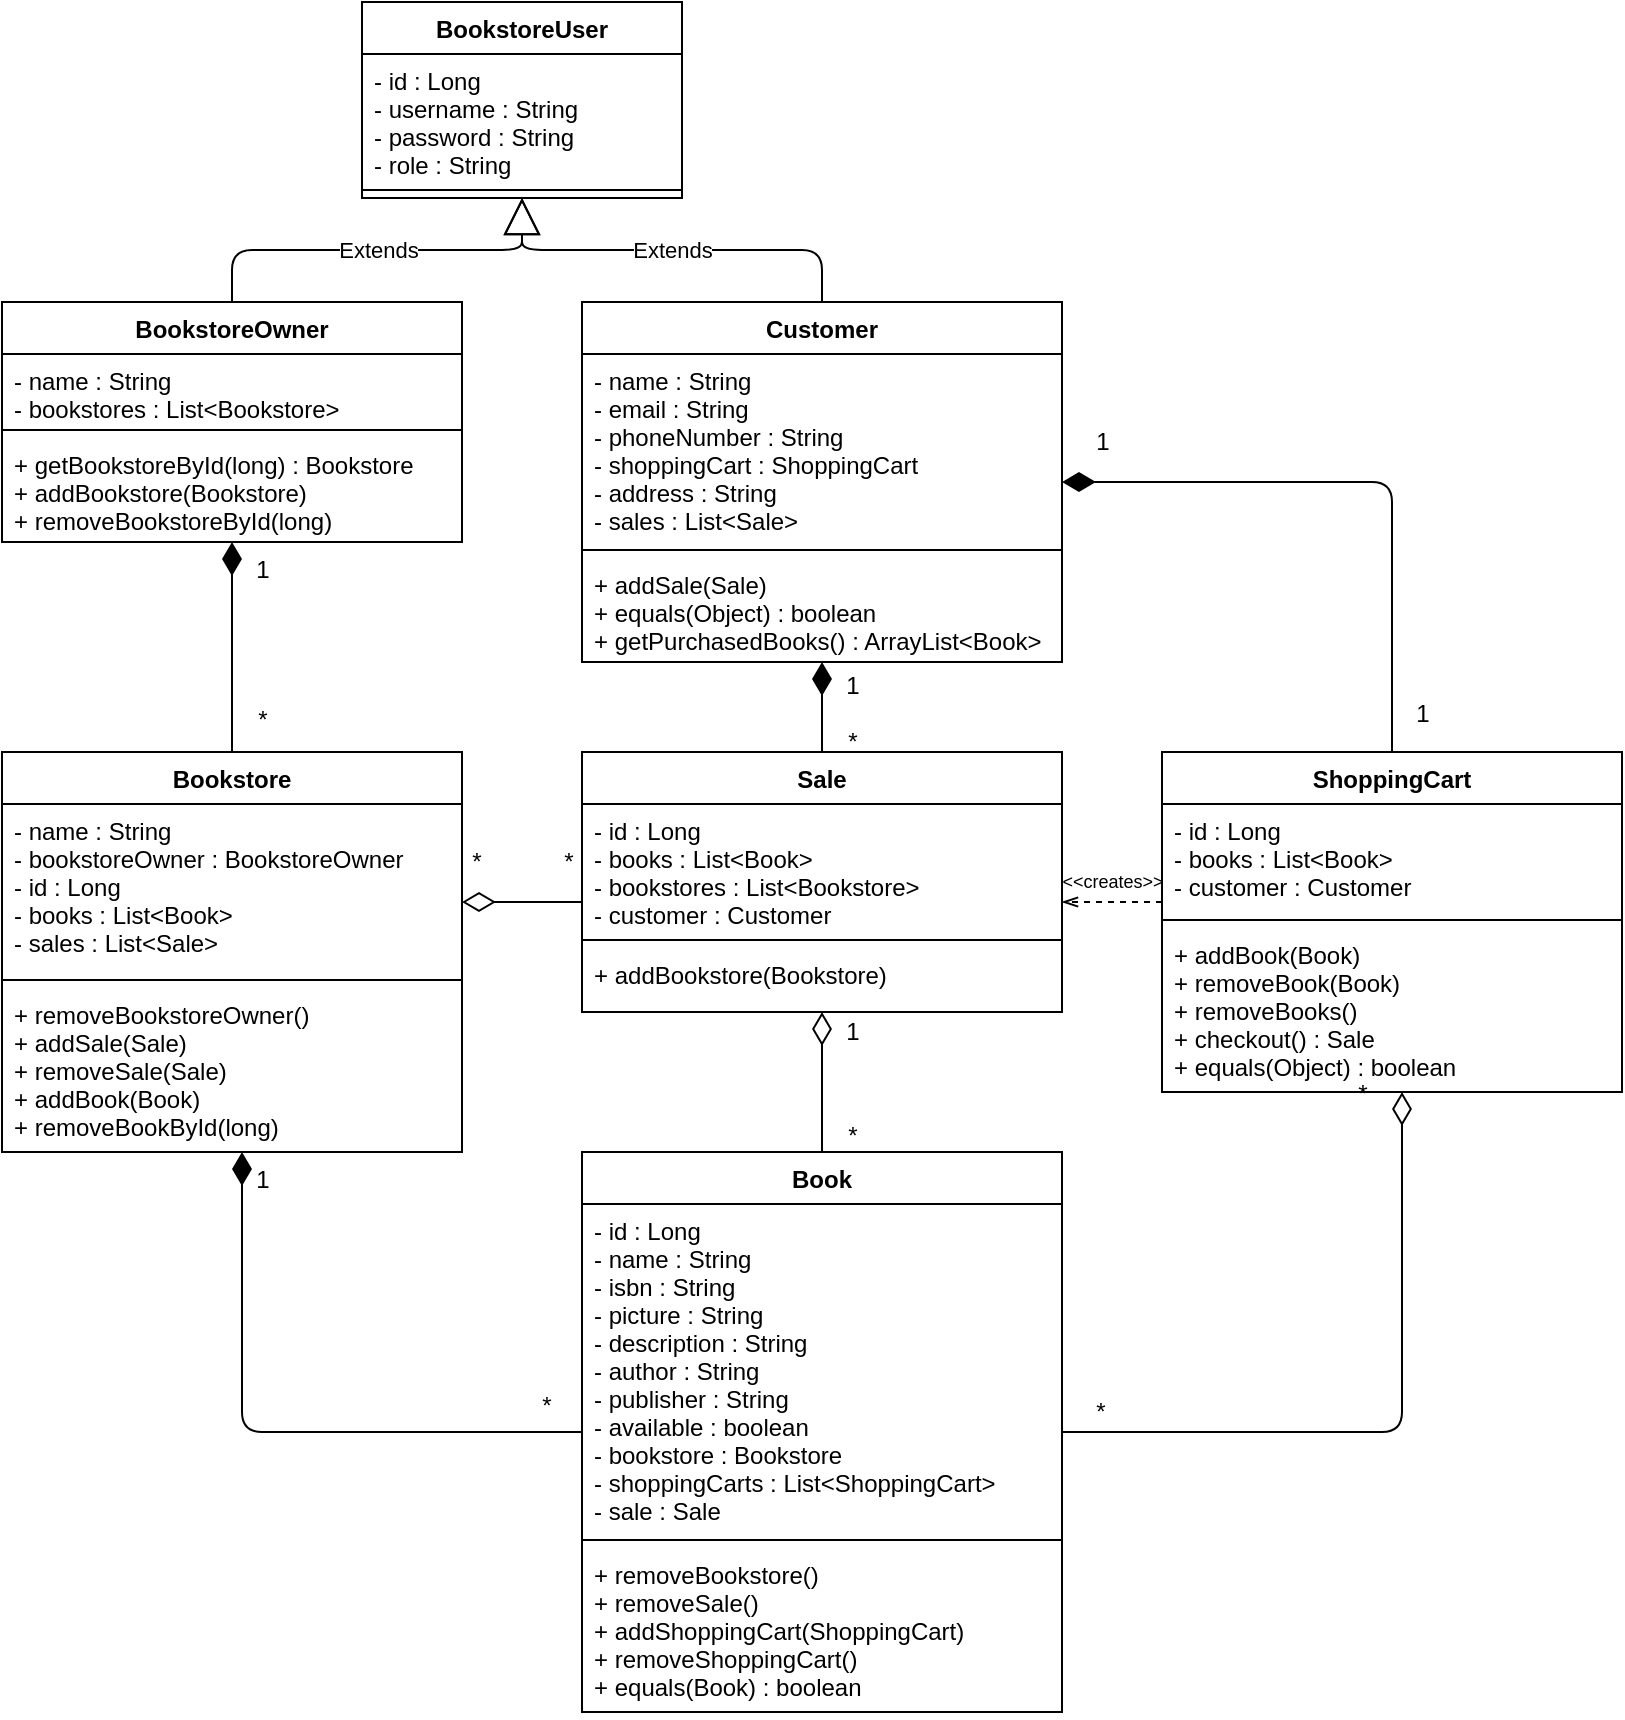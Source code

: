<mxfile version="12.8.8" type="google"><diagram name="Page-1" id="c4acf3e9-155e-7222-9cf6-157b1a14988f"><mxGraphModel dx="1038" dy="548" grid="1" gridSize="10" guides="1" tooltips="1" connect="1" arrows="1" fold="1" page="1" pageScale="1" pageWidth="850" pageHeight="1100" background="#ffffff" math="0" shadow="0"><root><mxCell id="0"/><mxCell id="1" parent="0"/><mxCell id="p7xQfq64kpR62fImdPw8-28" value="" style="endArrow=none;html=1;endSize=12;startArrow=diamondThin;startSize=14;startFill=1;edgeStyle=orthogonalEdgeStyle;align=left;verticalAlign=bottom;endFill=0;" parent="1" source="p7xQfq64kpR62fImdPw8-6" target="p7xQfq64kpR62fImdPw8-10" edge="1"><mxGeometry x="-1" y="3" relative="1" as="geometry"><mxPoint x="90" y="420" as="sourcePoint"/><mxPoint x="250" y="420" as="targetPoint"/></mxGeometry></mxCell><mxCell id="p7xQfq64kpR62fImdPw8-29" value="1" style="text;html=1;align=center;verticalAlign=middle;resizable=0;points=[];labelBackgroundColor=#ffffff;" parent="p7xQfq64kpR62fImdPw8-28" vertex="1" connectable="0"><mxGeometry x="-0.776" y="-1" relative="1" as="geometry"><mxPoint x="16" y="2.09" as="offset"/></mxGeometry></mxCell><mxCell id="p7xQfq64kpR62fImdPw8-30" value="*" style="text;html=1;align=center;verticalAlign=middle;resizable=0;points=[];labelBackgroundColor=#ffffff;" parent="p7xQfq64kpR62fImdPw8-28" vertex="1" connectable="0"><mxGeometry x="0.692" y="-1" relative="1" as="geometry"><mxPoint x="16" as="offset"/></mxGeometry></mxCell><mxCell id="p7xQfq64kpR62fImdPw8-31" value="" style="endArrow=none;html=1;endSize=12;startArrow=diamondThin;startSize=14;startFill=1;edgeStyle=orthogonalEdgeStyle;align=left;verticalAlign=bottom;endFill=0;" parent="1" source="p7xQfq64kpR62fImdPw8-10" target="p7xQfq64kpR62fImdPw8-1" edge="1"><mxGeometry x="-1" y="3" relative="1" as="geometry"><mxPoint x="-220" y="470" as="sourcePoint"/><mxPoint x="-60" y="470" as="targetPoint"/><Array as="points"><mxPoint x="140" y="805"/></Array></mxGeometry></mxCell><mxCell id="p7xQfq64kpR62fImdPw8-32" value="1" style="text;html=1;align=center;verticalAlign=middle;resizable=0;points=[];labelBackgroundColor=#ffffff;" parent="p7xQfq64kpR62fImdPw8-31" vertex="1" connectable="0"><mxGeometry x="-0.911" y="1" relative="1" as="geometry"><mxPoint x="8.99" y="-0.44" as="offset"/></mxGeometry></mxCell><mxCell id="p7xQfq64kpR62fImdPw8-33" value="*" style="text;html=1;align=center;verticalAlign=middle;resizable=0;points=[];labelBackgroundColor=#ffffff;" parent="p7xQfq64kpR62fImdPw8-31" vertex="1" connectable="0"><mxGeometry x="0.922" y="1" relative="1" as="geometry"><mxPoint x="-6.72" y="-12" as="offset"/></mxGeometry></mxCell><mxCell id="p7xQfq64kpR62fImdPw8-34" value="" style="endArrow=none;html=1;endSize=12;startArrow=diamondThin;startSize=14;startFill=1;edgeStyle=orthogonalEdgeStyle;align=left;verticalAlign=bottom;endFill=0;" parent="1" source="p7xQfq64kpR62fImdPw8-15" target="p7xQfq64kpR62fImdPw8-24" edge="1"><mxGeometry x="-0.429" y="15" relative="1" as="geometry"><mxPoint x="430" y="450" as="sourcePoint"/><mxPoint x="590" y="450" as="targetPoint"/><mxPoint as="offset"/></mxGeometry></mxCell><mxCell id="p7xQfq64kpR62fImdPw8-35" value="1" style="text;html=1;align=center;verticalAlign=middle;resizable=0;points=[];labelBackgroundColor=#ffffff;" parent="p7xQfq64kpR62fImdPw8-34" vertex="1" connectable="0"><mxGeometry x="0.818" y="1" relative="1" as="geometry"><mxPoint x="13.97" y="7.79" as="offset"/></mxGeometry></mxCell><mxCell id="p7xQfq64kpR62fImdPw8-36" value="1" style="text;html=1;align=center;verticalAlign=middle;resizable=0;points=[];labelBackgroundColor=#ffffff;" parent="p7xQfq64kpR62fImdPw8-34" vertex="1" connectable="0"><mxGeometry x="-0.842" y="2" relative="1" as="geometry"><mxPoint x="-4.14" y="-18" as="offset"/></mxGeometry></mxCell><mxCell id="p7xQfq64kpR62fImdPw8-37" value="" style="endArrow=none;html=1;endSize=12;startArrow=diamondThin;startSize=14;startFill=1;edgeStyle=orthogonalEdgeStyle;align=left;verticalAlign=bottom;endFill=0;" parent="1" source="p7xQfq64kpR62fImdPw8-15" target="p7xQfq64kpR62fImdPw8-19" edge="1"><mxGeometry x="-1" y="3" relative="1" as="geometry"><mxPoint x="425" y="370" as="sourcePoint"/><mxPoint x="730" y="620" as="targetPoint"/><Array as="points"/></mxGeometry></mxCell><mxCell id="p7xQfq64kpR62fImdPw8-38" value="1" style="text;html=1;align=center;verticalAlign=middle;resizable=0;points=[];labelBackgroundColor=#ffffff;" parent="p7xQfq64kpR62fImdPw8-37" vertex="1" connectable="0"><mxGeometry x="-0.787" relative="1" as="geometry"><mxPoint x="15" y="6.31" as="offset"/></mxGeometry></mxCell><mxCell id="p7xQfq64kpR62fImdPw8-39" value="*" style="text;html=1;align=center;verticalAlign=middle;resizable=0;points=[];labelBackgroundColor=#ffffff;" parent="p7xQfq64kpR62fImdPw8-37" vertex="1" connectable="0"><mxGeometry x="0.882" relative="1" as="geometry"><mxPoint x="15" y="-3" as="offset"/></mxGeometry></mxCell><mxCell id="p7xQfq64kpR62fImdPw8-40" value="" style="endArrow=none;html=1;endSize=12;startArrow=diamondThin;startSize=14;startFill=0;edgeStyle=orthogonalEdgeStyle;align=left;verticalAlign=bottom;endFill=0;" parent="1" source="p7xQfq64kpR62fImdPw8-11" target="p7xQfq64kpR62fImdPw8-19" edge="1"><mxGeometry x="-1" y="3" relative="1" as="geometry"><mxPoint x="310" y="540" as="sourcePoint"/><mxPoint x="285" y="550" as="targetPoint"/><Array as="points"><mxPoint x="300" y="540"/><mxPoint x="300" y="540"/></Array></mxGeometry></mxCell><mxCell id="p7xQfq64kpR62fImdPw8-41" value="*" style="text;html=1;align=center;verticalAlign=middle;resizable=0;points=[];labelBackgroundColor=#ffffff;" parent="p7xQfq64kpR62fImdPw8-40" vertex="1" connectable="0"><mxGeometry x="-0.971" y="-1" relative="1" as="geometry"><mxPoint x="5.83" y="-21" as="offset"/></mxGeometry></mxCell><mxCell id="p7xQfq64kpR62fImdPw8-42" value="*" style="text;html=1;align=center;verticalAlign=middle;resizable=0;points=[];labelBackgroundColor=#ffffff;" parent="p7xQfq64kpR62fImdPw8-40" vertex="1" connectable="0"><mxGeometry x="0.958" y="1" relative="1" as="geometry"><mxPoint x="-6" y="-19" as="offset"/></mxGeometry></mxCell><mxCell id="p7xQfq64kpR62fImdPw8-43" value="" style="endArrow=none;html=1;endSize=12;startArrow=diamondThin;startSize=14;startFill=0;edgeStyle=orthogonalEdgeStyle;align=left;verticalAlign=bottom;endFill=0;" parent="1" source="p7xQfq64kpR62fImdPw8-19" target="p7xQfq64kpR62fImdPw8-1" edge="1"><mxGeometry x="-1" y="3" relative="1" as="geometry"><mxPoint x="425" y="540" as="sourcePoint"/><mxPoint x="790" y="500" as="targetPoint"/><Array as="points"/></mxGeometry></mxCell><mxCell id="p7xQfq64kpR62fImdPw8-44" value="*" style="text;html=1;align=center;verticalAlign=middle;resizable=0;points=[];labelBackgroundColor=#ffffff;" parent="p7xQfq64kpR62fImdPw8-43" vertex="1" connectable="0"><mxGeometry x="0.968" y="-3" relative="1" as="geometry"><mxPoint x="18" y="-7" as="offset"/></mxGeometry></mxCell><mxCell id="p7xQfq64kpR62fImdPw8-45" value="1" style="text;html=1;align=center;verticalAlign=middle;resizable=0;points=[];labelBackgroundColor=#ffffff;" parent="p7xQfq64kpR62fImdPw8-43" vertex="1" connectable="0"><mxGeometry x="-0.973" y="-1" relative="1" as="geometry"><mxPoint x="16" y="8.84" as="offset"/></mxGeometry></mxCell><mxCell id="p7xQfq64kpR62fImdPw8-54" style="edgeStyle=orthogonalEdgeStyle;rounded=0;orthogonalLoop=1;jettySize=auto;html=1;endArrow=openThin;endFill=0;dashed=1;" parent="1" source="p7xQfq64kpR62fImdPw8-24" target="p7xQfq64kpR62fImdPw8-19" edge="1"><mxGeometry relative="1" as="geometry"><Array as="points"><mxPoint x="570" y="540"/><mxPoint x="570" y="540"/></Array></mxGeometry></mxCell><mxCell id="p7xQfq64kpR62fImdPw8-59" value="&amp;lt;&amp;lt;creates&amp;gt;&amp;gt;" style="text;html=1;align=center;verticalAlign=middle;resizable=0;points=[];labelBackgroundColor=#ffffff;fontSize=9;" parent="p7xQfq64kpR62fImdPw8-54" vertex="1" connectable="0"><mxGeometry x="-0.153" y="1" relative="1" as="geometry"><mxPoint x="-4.63" y="-11" as="offset"/></mxGeometry></mxCell><mxCell id="p7xQfq64kpR62fImdPw8-46" value="" style="endArrow=none;html=1;endSize=12;startArrow=diamondThin;startSize=14;startFill=0;edgeStyle=orthogonalEdgeStyle;align=left;verticalAlign=bottom;endFill=0;" parent="1" source="p7xQfq64kpR62fImdPw8-24" target="p7xQfq64kpR62fImdPw8-1" edge="1"><mxGeometry x="-1" y="3" relative="1" as="geometry"><mxPoint x="720" y="510" as="sourcePoint"/><mxPoint x="650" y="720" as="targetPoint"/><Array as="points"><mxPoint x="720" y="805"/></Array></mxGeometry></mxCell><mxCell id="p7xQfq64kpR62fImdPw8-47" value="*" style="text;html=1;align=center;verticalAlign=middle;resizable=0;points=[];labelBackgroundColor=#ffffff;" parent="p7xQfq64kpR62fImdPw8-46" vertex="1" connectable="0"><mxGeometry x="-0.027" y="-325" relative="1" as="geometry"><mxPoint x="304.97" y="-165" as="offset"/></mxGeometry></mxCell><mxCell id="p7xQfq64kpR62fImdPw8-48" value="*" style="text;html=1;align=center;verticalAlign=middle;resizable=0;points=[];labelBackgroundColor=#ffffff;" parent="p7xQfq64kpR62fImdPw8-46" vertex="1" connectable="0"><mxGeometry x="0.895" relative="1" as="geometry"><mxPoint x="1" y="-10" as="offset"/></mxGeometry></mxCell><mxCell id="gDFDvb5hDnYbmD_zSfTQ-5" value="Extends" style="endArrow=block;endSize=16;endFill=0;html=1;strokeColor=#000000;rounded=1;edgeStyle=orthogonalEdgeStyle;" parent="1" source="p7xQfq64kpR62fImdPw8-6" target="gDFDvb5hDnYbmD_zSfTQ-1" edge="1"><mxGeometry width="160" relative="1" as="geometry"><mxPoint x="180" y="160" as="sourcePoint"/><mxPoint x="340" y="160" as="targetPoint"/></mxGeometry></mxCell><mxCell id="gDFDvb5hDnYbmD_zSfTQ-6" value="Extends" style="endArrow=block;endSize=16;endFill=0;html=1;strokeColor=#000000;edgeStyle=orthogonalEdgeStyle;" parent="1" source="p7xQfq64kpR62fImdPw8-15" target="gDFDvb5hDnYbmD_zSfTQ-1" edge="1"><mxGeometry width="160" relative="1" as="geometry"><mxPoint x="370" y="170" as="sourcePoint"/><mxPoint x="530" y="170" as="targetPoint"/></mxGeometry></mxCell><mxCell id="p7xQfq64kpR62fImdPw8-10" value="Bookstore" style="swimlane;fontStyle=1;align=center;verticalAlign=top;childLayout=stackLayout;horizontal=1;startSize=26;horizontalStack=0;resizeParent=1;resizeParentMax=0;resizeLast=0;collapsible=1;marginBottom=0;" parent="1" vertex="1"><mxGeometry x="20" y="465" width="230" height="200" as="geometry"/></mxCell><mxCell id="p7xQfq64kpR62fImdPw8-11" value="- name : String&#10;- bookstoreOwner : BookstoreOwner&#10;- id : Long&#10;- books : List&lt;Book&gt;&#10;- sales : List&lt;Sale&gt;" style="text;strokeColor=none;fillColor=none;align=left;verticalAlign=top;spacingLeft=4;spacingRight=4;overflow=hidden;rotatable=0;points=[[0,0.5],[1,0.5]];portConstraint=eastwest;" parent="p7xQfq64kpR62fImdPw8-10" vertex="1"><mxGeometry y="26" width="230" height="84" as="geometry"/></mxCell><mxCell id="p7xQfq64kpR62fImdPw8-12" value="" style="line;strokeWidth=1;fillColor=none;align=left;verticalAlign=middle;spacingTop=-1;spacingLeft=3;spacingRight=3;rotatable=0;labelPosition=right;points=[];portConstraint=eastwest;" parent="p7xQfq64kpR62fImdPw8-10" vertex="1"><mxGeometry y="110" width="230" height="8" as="geometry"/></mxCell><mxCell id="p7xQfq64kpR62fImdPw8-13" value="+ removeBookstoreOwner()&#10;+ addSale(Sale)&#10;+ removeSale(Sale)&#10;+ addBook(Book)&#10;+ removeBookById(long)" style="text;strokeColor=none;fillColor=none;align=left;verticalAlign=top;spacingLeft=4;spacingRight=4;overflow=hidden;rotatable=0;points=[[0,0.5],[1,0.5]];portConstraint=eastwest;" parent="p7xQfq64kpR62fImdPw8-10" vertex="1"><mxGeometry y="118" width="230" height="82" as="geometry"/></mxCell><mxCell id="p7xQfq64kpR62fImdPw8-19" value="Sale" style="swimlane;fontStyle=1;align=center;verticalAlign=top;childLayout=stackLayout;horizontal=1;startSize=26;horizontalStack=0;resizeParent=1;resizeParentMax=0;resizeLast=0;collapsible=1;marginBottom=0;" parent="1" vertex="1"><mxGeometry x="310" y="465" width="240" height="130" as="geometry"/></mxCell><mxCell id="p7xQfq64kpR62fImdPw8-20" value="- id : Long&#10;- books : List&lt;Book&gt;&#10;- bookstores : List&lt;Bookstore&gt;&#10;- customer : Customer" style="text;strokeColor=none;fillColor=none;align=left;verticalAlign=top;spacingLeft=4;spacingRight=4;overflow=hidden;rotatable=0;points=[[0,0.5],[1,0.5]];portConstraint=eastwest;" parent="p7xQfq64kpR62fImdPw8-19" vertex="1"><mxGeometry y="26" width="240" height="64" as="geometry"/></mxCell><mxCell id="p7xQfq64kpR62fImdPw8-21" value="" style="line;strokeWidth=1;fillColor=none;align=left;verticalAlign=middle;spacingTop=-1;spacingLeft=3;spacingRight=3;rotatable=0;labelPosition=right;points=[];portConstraint=eastwest;" parent="p7xQfq64kpR62fImdPw8-19" vertex="1"><mxGeometry y="90" width="240" height="8" as="geometry"/></mxCell><mxCell id="p7xQfq64kpR62fImdPw8-22" value="+ addBookstore(Bookstore)" style="text;strokeColor=none;fillColor=none;align=left;verticalAlign=top;spacingLeft=4;spacingRight=4;overflow=hidden;rotatable=0;points=[[0,0.5],[1,0.5]];portConstraint=eastwest;" parent="p7xQfq64kpR62fImdPw8-19" vertex="1"><mxGeometry y="98" width="240" height="32" as="geometry"/></mxCell><mxCell id="p7xQfq64kpR62fImdPw8-24" value="ShoppingCart" style="swimlane;fontStyle=1;align=center;verticalAlign=top;childLayout=stackLayout;horizontal=1;startSize=26;horizontalStack=0;resizeParent=1;resizeParentMax=0;resizeLast=0;collapsible=1;marginBottom=0;" parent="1" vertex="1"><mxGeometry x="600" y="465" width="230" height="170" as="geometry"/></mxCell><mxCell id="p7xQfq64kpR62fImdPw8-25" value="- id : Long&#10;- books : List&lt;Book&gt;&#10;- customer : Customer" style="text;strokeColor=none;fillColor=none;align=left;verticalAlign=top;spacingLeft=4;spacingRight=4;overflow=hidden;rotatable=0;points=[[0,0.5],[1,0.5]];portConstraint=eastwest;" parent="p7xQfq64kpR62fImdPw8-24" vertex="1"><mxGeometry y="26" width="230" height="54" as="geometry"/></mxCell><mxCell id="p7xQfq64kpR62fImdPw8-26" value="" style="line;strokeWidth=1;fillColor=none;align=left;verticalAlign=middle;spacingTop=-1;spacingLeft=3;spacingRight=3;rotatable=0;labelPosition=right;points=[];portConstraint=eastwest;" parent="p7xQfq64kpR62fImdPw8-24" vertex="1"><mxGeometry y="80" width="230" height="8" as="geometry"/></mxCell><mxCell id="p7xQfq64kpR62fImdPw8-27" value="+ addBook(Book)&#10;+ removeBook(Book)&#10;+ removeBooks()&#10;+ checkout() : Sale&#10;+ equals(Object) : boolean" style="text;strokeColor=none;fillColor=none;align=left;verticalAlign=top;spacingLeft=4;spacingRight=4;overflow=hidden;rotatable=0;points=[[0,0.5],[1,0.5]];portConstraint=eastwest;" parent="p7xQfq64kpR62fImdPw8-24" vertex="1"><mxGeometry y="88" width="230" height="82" as="geometry"/></mxCell><mxCell id="p7xQfq64kpR62fImdPw8-1" value="Book" style="swimlane;fontStyle=1;align=center;verticalAlign=top;childLayout=stackLayout;horizontal=1;startSize=26;horizontalStack=0;resizeParent=1;resizeParentMax=0;resizeLast=0;collapsible=1;marginBottom=0;" parent="1" vertex="1"><mxGeometry x="310" y="665" width="240" height="280" as="geometry"/></mxCell><mxCell id="p7xQfq64kpR62fImdPw8-2" value="- id : Long&#10;- name : String&#10;- isbn : String&#10;- picture : String&#10;- description : String&#10;- author : String&#10;- publisher : String&#10;- available : boolean&#10;- bookstore : Bookstore&#10;- shoppingCarts : List&lt;ShoppingCart&gt;&#10;- sale : Sale" style="text;strokeColor=none;fillColor=none;align=left;verticalAlign=top;spacingLeft=4;spacingRight=4;overflow=hidden;rotatable=0;points=[[0,0.5],[1,0.5]];portConstraint=eastwest;" parent="p7xQfq64kpR62fImdPw8-1" vertex="1"><mxGeometry y="26" width="240" height="164" as="geometry"/></mxCell><mxCell id="p7xQfq64kpR62fImdPw8-3" value="" style="line;strokeWidth=1;fillColor=none;align=left;verticalAlign=middle;spacingTop=-1;spacingLeft=3;spacingRight=3;rotatable=0;labelPosition=right;points=[];portConstraint=eastwest;" parent="p7xQfq64kpR62fImdPw8-1" vertex="1"><mxGeometry y="190" width="240" height="8" as="geometry"/></mxCell><mxCell id="p7xQfq64kpR62fImdPw8-4" value="+ removeBookstore()&#10;+ removeSale()&#10;+ addShoppingCart(ShoppingCart)&#10;+ removeShoppingCart()&#10;+ equals(Book) : boolean" style="text;strokeColor=none;fillColor=none;align=left;verticalAlign=top;spacingLeft=4;spacingRight=4;overflow=hidden;rotatable=0;points=[[0,0.5],[1,0.5]];portConstraint=eastwest;" parent="p7xQfq64kpR62fImdPw8-1" vertex="1"><mxGeometry y="198" width="240" height="82" as="geometry"/></mxCell><mxCell id="gDFDvb5hDnYbmD_zSfTQ-1" value="BookstoreUser" style="swimlane;fontStyle=1;align=center;verticalAlign=top;childLayout=stackLayout;horizontal=1;startSize=26;horizontalStack=0;resizeParent=1;resizeParentMax=0;resizeLast=0;collapsible=1;marginBottom=0;" parent="1" vertex="1"><mxGeometry x="200" y="90" width="160" height="98" as="geometry"/></mxCell><mxCell id="gDFDvb5hDnYbmD_zSfTQ-2" value="- id : Long&#10;- username : String&#10;- password : String&#10;- role : String" style="text;strokeColor=none;fillColor=none;align=left;verticalAlign=top;spacingLeft=4;spacingRight=4;overflow=hidden;rotatable=0;points=[[0,0.5],[1,0.5]];portConstraint=eastwest;" parent="gDFDvb5hDnYbmD_zSfTQ-1" vertex="1"><mxGeometry y="26" width="160" height="64" as="geometry"/></mxCell><mxCell id="gDFDvb5hDnYbmD_zSfTQ-3" value="" style="line;strokeWidth=1;fillColor=none;align=left;verticalAlign=middle;spacingTop=-1;spacingLeft=3;spacingRight=3;rotatable=0;labelPosition=right;points=[];portConstraint=eastwest;" parent="gDFDvb5hDnYbmD_zSfTQ-1" vertex="1"><mxGeometry y="90" width="160" height="8" as="geometry"/></mxCell><mxCell id="p7xQfq64kpR62fImdPw8-6" value="BookstoreOwner" style="swimlane;fontStyle=1;align=center;verticalAlign=top;childLayout=stackLayout;horizontal=1;startSize=26;horizontalStack=0;resizeParent=1;resizeParentMax=0;resizeLast=0;collapsible=1;marginBottom=0;" parent="1" vertex="1"><mxGeometry x="20" y="240" width="230" height="120" as="geometry"/></mxCell><mxCell id="p7xQfq64kpR62fImdPw8-7" value="- name : String&#10;- bookstores : List&lt;Bookstore&gt;" style="text;strokeColor=none;fillColor=none;align=left;verticalAlign=top;spacingLeft=4;spacingRight=4;overflow=hidden;rotatable=0;points=[[0,0.5],[1,0.5]];portConstraint=eastwest;" parent="p7xQfq64kpR62fImdPw8-6" vertex="1"><mxGeometry y="26" width="230" height="34" as="geometry"/></mxCell><mxCell id="p7xQfq64kpR62fImdPw8-8" value="" style="line;strokeWidth=1;fillColor=none;align=left;verticalAlign=middle;spacingTop=-1;spacingLeft=3;spacingRight=3;rotatable=0;labelPosition=right;points=[];portConstraint=eastwest;" parent="p7xQfq64kpR62fImdPw8-6" vertex="1"><mxGeometry y="60" width="230" height="8" as="geometry"/></mxCell><mxCell id="p7xQfq64kpR62fImdPw8-9" value="+ getBookstoreById(long) : Bookstore&#10;+ addBookstore(Bookstore)&#10;+ removeBookstoreById(long)" style="text;strokeColor=none;fillColor=none;align=left;verticalAlign=top;spacingLeft=4;spacingRight=4;overflow=hidden;rotatable=0;points=[[0,0.5],[1,0.5]];portConstraint=eastwest;" parent="p7xQfq64kpR62fImdPw8-6" vertex="1"><mxGeometry y="68" width="230" height="52" as="geometry"/></mxCell><mxCell id="p7xQfq64kpR62fImdPw8-15" value="Customer" style="swimlane;fontStyle=1;align=center;verticalAlign=top;childLayout=stackLayout;horizontal=1;startSize=26;horizontalStack=0;resizeParent=1;resizeParentMax=0;resizeLast=0;collapsible=1;marginBottom=0;" parent="1" vertex="1"><mxGeometry x="310" y="240" width="240" height="180" as="geometry"/></mxCell><mxCell id="p7xQfq64kpR62fImdPw8-16" value="- name : String&#10;- email : String&#10;- phoneNumber : String&#10;- shoppingCart : ShoppingCart&#10;- address : String&#10;- sales : List&lt;Sale&gt;" style="text;strokeColor=none;fillColor=none;align=left;verticalAlign=top;spacingLeft=4;spacingRight=4;overflow=hidden;rotatable=0;points=[[0,0.5],[1,0.5]];portConstraint=eastwest;" parent="p7xQfq64kpR62fImdPw8-15" vertex="1"><mxGeometry y="26" width="240" height="94" as="geometry"/></mxCell><mxCell id="p7xQfq64kpR62fImdPw8-17" value="" style="line;strokeWidth=1;fillColor=none;align=left;verticalAlign=middle;spacingTop=-1;spacingLeft=3;spacingRight=3;rotatable=0;labelPosition=right;points=[];portConstraint=eastwest;" parent="p7xQfq64kpR62fImdPw8-15" vertex="1"><mxGeometry y="120" width="240" height="8" as="geometry"/></mxCell><mxCell id="p7xQfq64kpR62fImdPw8-18" value="+ addSale(Sale)&#10;+ equals(Object) : boolean&#10;+ getPurchasedBooks() : ArrayList&lt;Book&gt;" style="text;strokeColor=none;fillColor=none;align=left;verticalAlign=top;spacingLeft=4;spacingRight=4;overflow=hidden;rotatable=0;points=[[0,0.5],[1,0.5]];portConstraint=eastwest;" parent="p7xQfq64kpR62fImdPw8-15" vertex="1"><mxGeometry y="128" width="240" height="52" as="geometry"/></mxCell></root></mxGraphModel></diagram></mxfile>